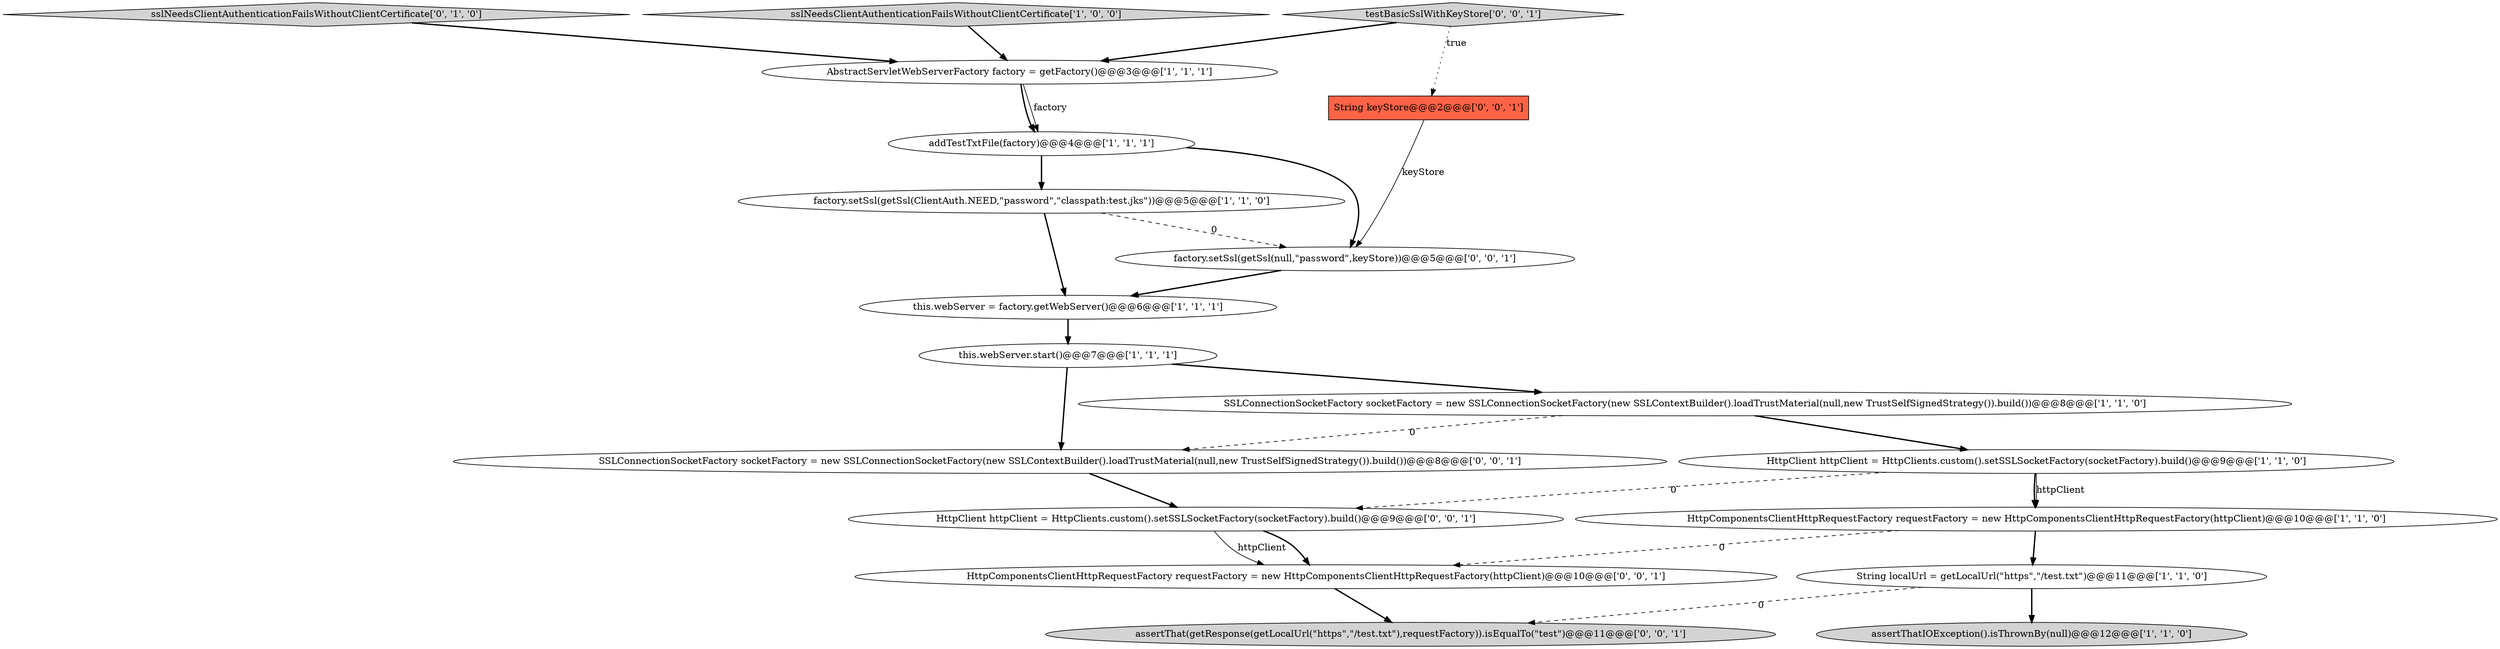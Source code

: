 digraph {
2 [style = filled, label = "this.webServer.start()@@@7@@@['1', '1', '1']", fillcolor = white, shape = ellipse image = "AAA0AAABBB1BBB"];
13 [style = filled, label = "SSLConnectionSocketFactory socketFactory = new SSLConnectionSocketFactory(new SSLContextBuilder().loadTrustMaterial(null,new TrustSelfSignedStrategy()).build())@@@8@@@['0', '0', '1']", fillcolor = white, shape = ellipse image = "AAA0AAABBB3BBB"];
1 [style = filled, label = "AbstractServletWebServerFactory factory = getFactory()@@@3@@@['1', '1', '1']", fillcolor = white, shape = ellipse image = "AAA0AAABBB1BBB"];
0 [style = filled, label = "HttpComponentsClientHttpRequestFactory requestFactory = new HttpComponentsClientHttpRequestFactory(httpClient)@@@10@@@['1', '1', '0']", fillcolor = white, shape = ellipse image = "AAA0AAABBB1BBB"];
18 [style = filled, label = "assertThat(getResponse(getLocalUrl(\"https\",\"/test.txt\"),requestFactory)).isEqualTo(\"test\")@@@11@@@['0', '0', '1']", fillcolor = lightgray, shape = ellipse image = "AAA0AAABBB3BBB"];
11 [style = filled, label = "sslNeedsClientAuthenticationFailsWithoutClientCertificate['0', '1', '0']", fillcolor = lightgray, shape = diamond image = "AAA0AAABBB2BBB"];
12 [style = filled, label = "HttpClient httpClient = HttpClients.custom().setSSLSocketFactory(socketFactory).build()@@@9@@@['0', '0', '1']", fillcolor = white, shape = ellipse image = "AAA0AAABBB3BBB"];
3 [style = filled, label = "sslNeedsClientAuthenticationFailsWithoutClientCertificate['1', '0', '0']", fillcolor = lightgray, shape = diamond image = "AAA0AAABBB1BBB"];
9 [style = filled, label = "this.webServer = factory.getWebServer()@@@6@@@['1', '1', '1']", fillcolor = white, shape = ellipse image = "AAA0AAABBB1BBB"];
15 [style = filled, label = "HttpComponentsClientHttpRequestFactory requestFactory = new HttpComponentsClientHttpRequestFactory(httpClient)@@@10@@@['0', '0', '1']", fillcolor = white, shape = ellipse image = "AAA0AAABBB3BBB"];
16 [style = filled, label = "String keyStore@@@2@@@['0', '0', '1']", fillcolor = tomato, shape = box image = "AAA0AAABBB3BBB"];
14 [style = filled, label = "testBasicSslWithKeyStore['0', '0', '1']", fillcolor = lightgray, shape = diamond image = "AAA0AAABBB3BBB"];
17 [style = filled, label = "factory.setSsl(getSsl(null,\"password\",keyStore))@@@5@@@['0', '0', '1']", fillcolor = white, shape = ellipse image = "AAA0AAABBB3BBB"];
10 [style = filled, label = "assertThatIOException().isThrownBy(null)@@@12@@@['1', '1', '0']", fillcolor = lightgray, shape = ellipse image = "AAA0AAABBB1BBB"];
8 [style = filled, label = "HttpClient httpClient = HttpClients.custom().setSSLSocketFactory(socketFactory).build()@@@9@@@['1', '1', '0']", fillcolor = white, shape = ellipse image = "AAA0AAABBB1BBB"];
5 [style = filled, label = "SSLConnectionSocketFactory socketFactory = new SSLConnectionSocketFactory(new SSLContextBuilder().loadTrustMaterial(null,new TrustSelfSignedStrategy()).build())@@@8@@@['1', '1', '0']", fillcolor = white, shape = ellipse image = "AAA0AAABBB1BBB"];
7 [style = filled, label = "addTestTxtFile(factory)@@@4@@@['1', '1', '1']", fillcolor = white, shape = ellipse image = "AAA0AAABBB1BBB"];
4 [style = filled, label = "factory.setSsl(getSsl(ClientAuth.NEED,\"password\",\"classpath:test.jks\"))@@@5@@@['1', '1', '0']", fillcolor = white, shape = ellipse image = "AAA0AAABBB1BBB"];
6 [style = filled, label = "String localUrl = getLocalUrl(\"https\",\"/test.txt\")@@@11@@@['1', '1', '0']", fillcolor = white, shape = ellipse image = "AAA0AAABBB1BBB"];
0->6 [style = bold, label=""];
5->13 [style = dashed, label="0"];
5->8 [style = bold, label=""];
1->7 [style = solid, label="factory"];
16->17 [style = solid, label="keyStore"];
6->18 [style = dashed, label="0"];
8->0 [style = bold, label=""];
15->18 [style = bold, label=""];
2->13 [style = bold, label=""];
2->5 [style = bold, label=""];
12->15 [style = bold, label=""];
12->15 [style = solid, label="httpClient"];
9->2 [style = bold, label=""];
14->16 [style = dotted, label="true"];
4->17 [style = dashed, label="0"];
11->1 [style = bold, label=""];
3->1 [style = bold, label=""];
6->10 [style = bold, label=""];
14->1 [style = bold, label=""];
13->12 [style = bold, label=""];
8->12 [style = dashed, label="0"];
7->4 [style = bold, label=""];
4->9 [style = bold, label=""];
17->9 [style = bold, label=""];
7->17 [style = bold, label=""];
0->15 [style = dashed, label="0"];
1->7 [style = bold, label=""];
8->0 [style = solid, label="httpClient"];
}
